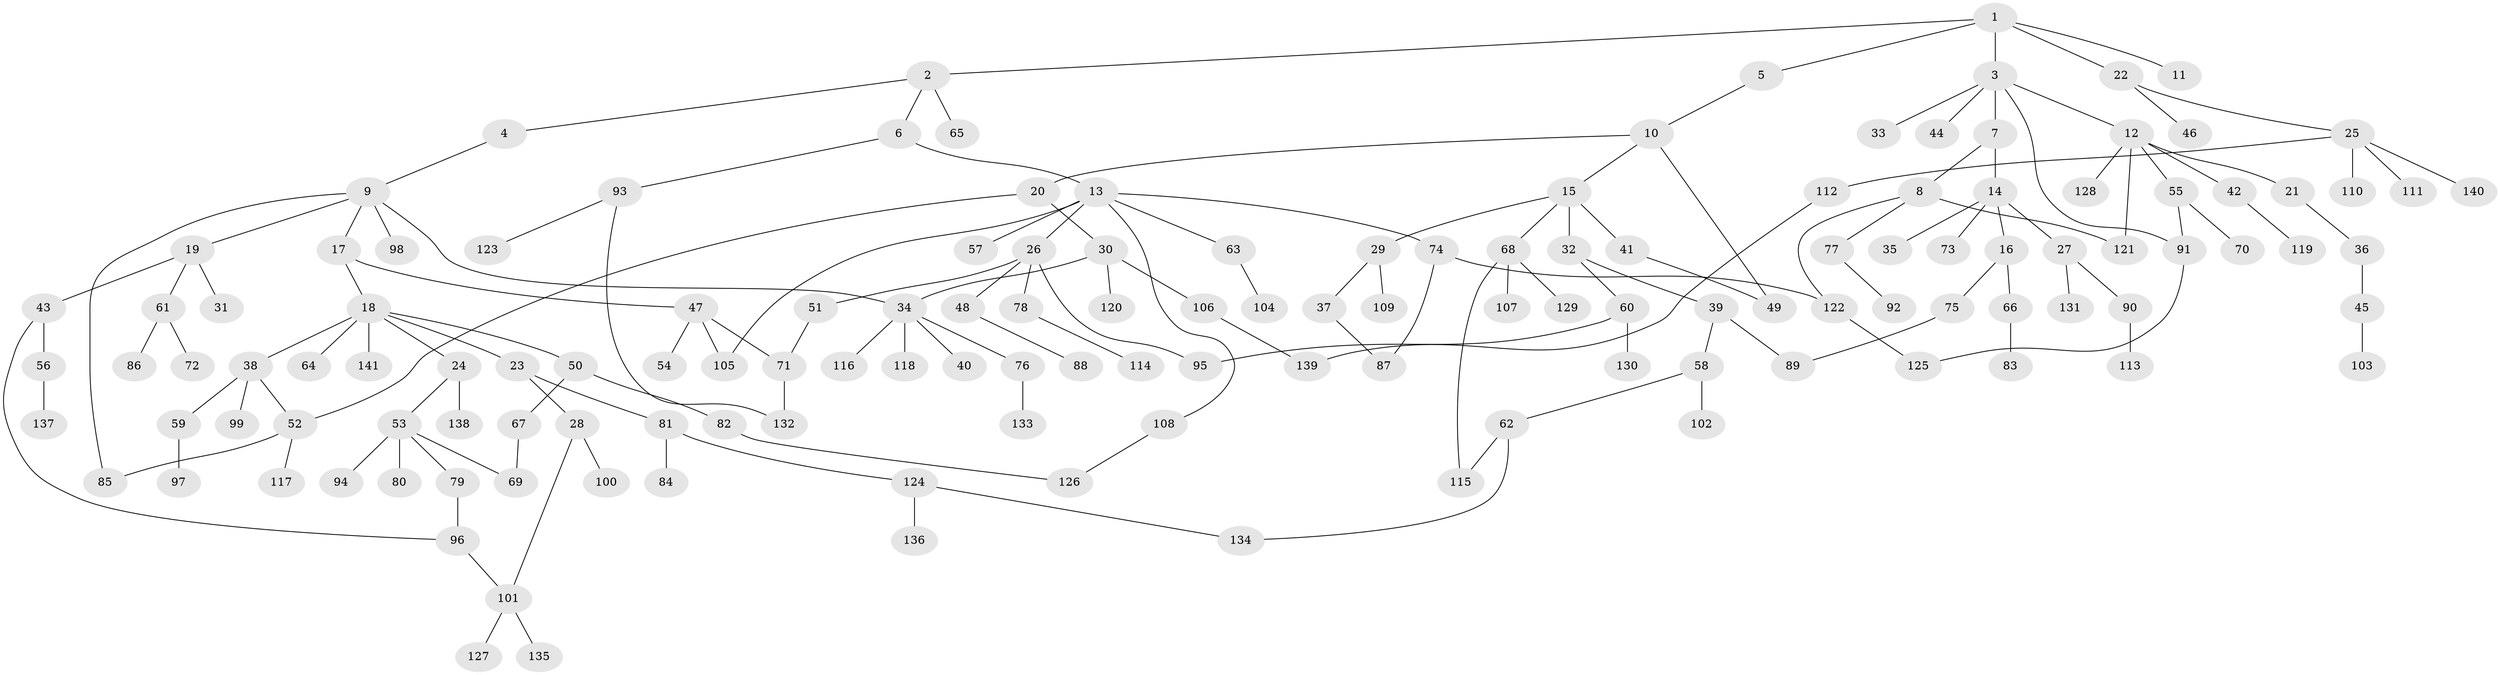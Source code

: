 // Generated by graph-tools (version 1.1) at 2025/13/03/09/25 04:13:26]
// undirected, 141 vertices, 161 edges
graph export_dot {
graph [start="1"]
  node [color=gray90,style=filled];
  1;
  2;
  3;
  4;
  5;
  6;
  7;
  8;
  9;
  10;
  11;
  12;
  13;
  14;
  15;
  16;
  17;
  18;
  19;
  20;
  21;
  22;
  23;
  24;
  25;
  26;
  27;
  28;
  29;
  30;
  31;
  32;
  33;
  34;
  35;
  36;
  37;
  38;
  39;
  40;
  41;
  42;
  43;
  44;
  45;
  46;
  47;
  48;
  49;
  50;
  51;
  52;
  53;
  54;
  55;
  56;
  57;
  58;
  59;
  60;
  61;
  62;
  63;
  64;
  65;
  66;
  67;
  68;
  69;
  70;
  71;
  72;
  73;
  74;
  75;
  76;
  77;
  78;
  79;
  80;
  81;
  82;
  83;
  84;
  85;
  86;
  87;
  88;
  89;
  90;
  91;
  92;
  93;
  94;
  95;
  96;
  97;
  98;
  99;
  100;
  101;
  102;
  103;
  104;
  105;
  106;
  107;
  108;
  109;
  110;
  111;
  112;
  113;
  114;
  115;
  116;
  117;
  118;
  119;
  120;
  121;
  122;
  123;
  124;
  125;
  126;
  127;
  128;
  129;
  130;
  131;
  132;
  133;
  134;
  135;
  136;
  137;
  138;
  139;
  140;
  141;
  1 -- 2;
  1 -- 3;
  1 -- 5;
  1 -- 11;
  1 -- 22;
  2 -- 4;
  2 -- 6;
  2 -- 65;
  3 -- 7;
  3 -- 12;
  3 -- 33;
  3 -- 44;
  3 -- 91;
  4 -- 9;
  5 -- 10;
  6 -- 13;
  6 -- 93;
  7 -- 8;
  7 -- 14;
  8 -- 77;
  8 -- 121;
  8 -- 122;
  9 -- 17;
  9 -- 19;
  9 -- 85;
  9 -- 98;
  9 -- 34;
  10 -- 15;
  10 -- 20;
  10 -- 49;
  12 -- 21;
  12 -- 42;
  12 -- 55;
  12 -- 128;
  12 -- 121;
  13 -- 26;
  13 -- 57;
  13 -- 63;
  13 -- 74;
  13 -- 108;
  13 -- 105;
  14 -- 16;
  14 -- 27;
  14 -- 35;
  14 -- 73;
  15 -- 29;
  15 -- 32;
  15 -- 41;
  15 -- 68;
  16 -- 66;
  16 -- 75;
  17 -- 18;
  17 -- 47;
  18 -- 23;
  18 -- 24;
  18 -- 38;
  18 -- 50;
  18 -- 64;
  18 -- 141;
  19 -- 31;
  19 -- 43;
  19 -- 61;
  20 -- 30;
  20 -- 52;
  21 -- 36;
  22 -- 25;
  22 -- 46;
  23 -- 28;
  23 -- 81;
  24 -- 53;
  24 -- 138;
  25 -- 110;
  25 -- 111;
  25 -- 112;
  25 -- 140;
  26 -- 48;
  26 -- 51;
  26 -- 78;
  26 -- 95;
  27 -- 90;
  27 -- 131;
  28 -- 100;
  28 -- 101;
  29 -- 37;
  29 -- 109;
  30 -- 34;
  30 -- 106;
  30 -- 120;
  32 -- 39;
  32 -- 60;
  34 -- 40;
  34 -- 76;
  34 -- 116;
  34 -- 118;
  36 -- 45;
  37 -- 87;
  38 -- 52;
  38 -- 59;
  38 -- 99;
  39 -- 58;
  39 -- 89;
  41 -- 49;
  42 -- 119;
  43 -- 56;
  43 -- 96;
  45 -- 103;
  47 -- 54;
  47 -- 105;
  47 -- 71;
  48 -- 88;
  50 -- 67;
  50 -- 82;
  51 -- 71;
  52 -- 117;
  52 -- 85;
  53 -- 79;
  53 -- 80;
  53 -- 94;
  53 -- 69;
  55 -- 70;
  55 -- 91;
  56 -- 137;
  58 -- 62;
  58 -- 102;
  59 -- 97;
  60 -- 95;
  60 -- 130;
  61 -- 72;
  61 -- 86;
  62 -- 115;
  62 -- 134;
  63 -- 104;
  66 -- 83;
  67 -- 69;
  68 -- 107;
  68 -- 129;
  68 -- 115;
  71 -- 132;
  74 -- 87;
  74 -- 122;
  75 -- 89;
  76 -- 133;
  77 -- 92;
  78 -- 114;
  79 -- 96;
  81 -- 84;
  81 -- 124;
  82 -- 126;
  90 -- 113;
  91 -- 125;
  93 -- 123;
  93 -- 132;
  96 -- 101;
  101 -- 127;
  101 -- 135;
  106 -- 139;
  108 -- 126;
  112 -- 139;
  122 -- 125;
  124 -- 136;
  124 -- 134;
}
